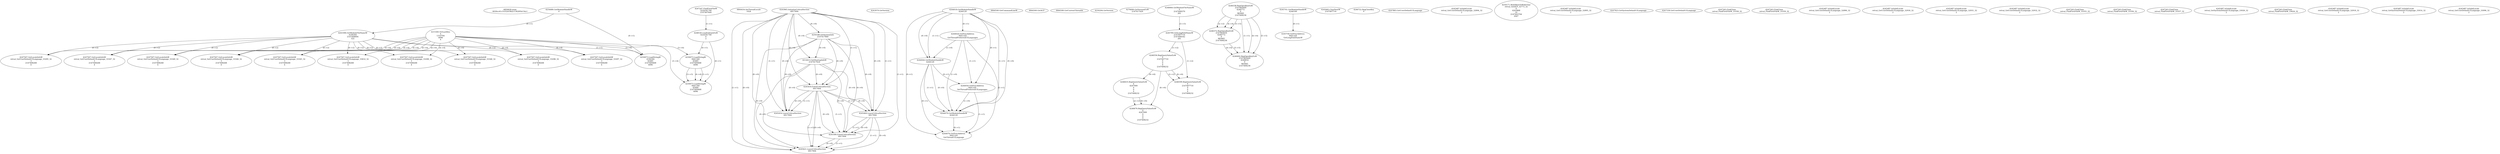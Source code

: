 // Global SCDG with merge call
digraph {
	0 [label="6850628.main
0030cc41c31f32418b2c136285b154c1"]
	1 [label="4254480.GetModuleHandleW
0"]
	2 [label="6844434.SetThreadLocale
1024"]
	3 [label="4243965.InitializeCriticalSection
6917004"]
	4 [label="4243979.GetVersion
"]
	5 [label="4244018.GetModuleHandleW
4244120"]
	6 [label="4244024.GetProcAddress
9441320
GetThreadPreferredUILanguages"]
	5 -> 6 [label="(0-->1)"]
	7 [label="4244044.GetModuleHandleW
4244120"]
	5 -> 7 [label="(1-->1)"]
	5 -> 7 [label="(0-->0)"]
	6 -> 7 [label="(1-->0)"]
	8 [label="4244050.GetProcAddress
9441320
SetThreadPreferredUILanguages"]
	5 -> 8 [label="(0-->1)"]
	6 -> 8 [label="(1-->1)"]
	7 -> 8 [label="(0-->1)"]
	9 [label="4244070.GetModuleHandleW
4244120"]
	5 -> 9 [label="(1-->1)"]
	7 -> 9 [label="(1-->1)"]
	5 -> 9 [label="(0-->0)"]
	6 -> 9 [label="(1-->0)"]
	7 -> 9 [label="(0-->0)"]
	8 -> 9 [label="(1-->0)"]
	10 [label="4244076.GetProcAddress
9441320
GetThreadUILanguage"]
	5 -> 10 [label="(0-->1)"]
	6 -> 10 [label="(1-->1)"]
	7 -> 10 [label="(0-->1)"]
	8 -> 10 [label="(1-->1)"]
	9 -> 10 [label="(0-->1)"]
	11 [label="4250188.GetSystemInfo
2147417660"]
	3 -> 11 [label="(0-->0)"]
	12 [label="6844540.GetCommandLineW
"]
	13 [label="4214413.GetStartupInfoW
2147417624"]
	3 -> 13 [label="(0-->0)"]
	11 -> 13 [label="(0-->0)"]
	14 [label="6844560.GetACP
"]
	15 [label="6844580.GetCurrentThreadId
"]
	16 [label="4250204.GetVersion
"]
	17 [label="4276690.GetVersionExW
2147417420"]
	18 [label="4243306.GetModuleFileNameW
4194304
2147408904
522"]
	1 -> 18 [label="(0-->1)"]
	19 [label="4248064.GetModuleFileNameW
0
2147408370
261"]
	20 [label="4215383.VirtualAlloc
0
1310704
4096
4"]
	21 [label="4246338.RegOpenKeyExW
2147483649
4246772
0
983065
2147408236"]
	22 [label="4245741.GetModuleHandleW
4246160"]
	23 [label="4245758.GetProcAddress
9441320
GetLongPathNameW"]
	22 -> 23 [label="(0-->1)"]
	24 [label="4245785.GetLongPathNameW
2147407710
2147406542
261"]
	19 -> 24 [label="(3-->3)"]
	25 [label="4245683.CharNextW
2147407716"]
	26 [label="4246556.RegQueryValueExW
0
2147407710
0
0
0
2147408232"]
	24 -> 26 [label="(1-->2)"]
	27 [label="4246635.RegQueryValueExW
0
4247000
0
0
0
2147408232"]
	26 -> 27 [label="(6-->6)"]
	28 [label="4246722.RegCloseKey
0"]
	29 [label="4247883.GetUserDefaultUILanguage
"]
	30 [label="4245418.EnterCriticalSection
6917004"]
	3 -> 30 [label="(1-->1)"]
	3 -> 30 [label="(0-->0)"]
	11 -> 30 [label="(0-->0)"]
	13 -> 30 [label="(0-->0)"]
	31 [label="4245469.LeaveCriticalSection
6917004"]
	3 -> 31 [label="(1-->1)"]
	30 -> 31 [label="(1-->1)"]
	3 -> 31 [label="(0-->0)"]
	11 -> 31 [label="(0-->0)"]
	13 -> 31 [label="(0-->0)"]
	30 -> 31 [label="(0-->0)"]
	32 [label="4245487.IsValidLocale
retval_GetUserDefaultUILanguage_32894_32
2"]
	33 [label="4250171.MultiByteToWideChar
retval_GetACP_32773_32
0
4243868
10
2147403704
2047"]
	34 [label="4246372.RegOpenKeyExW
2147483650
4246772
0
983065
2147408236"]
	21 -> 34 [label="(2-->2)"]
	21 -> 34 [label="(4-->4)"]
	21 -> 34 [label="(5-->5)"]
	35 [label="4245487.IsValidLocale
retval_GetUserDefaultUILanguage_32895_32
2"]
	36 [label="4246676.RegQueryValueExW
0
4247000
0
0
0
2147408232"]
	27 -> 36 [label="(2-->2)"]
	26 -> 36 [label="(6-->6)"]
	27 -> 36 [label="(6-->6)"]
	37 [label="4245454.LeaveCriticalSection
6917004"]
	3 -> 37 [label="(1-->1)"]
	30 -> 37 [label="(1-->1)"]
	3 -> 37 [label="(0-->0)"]
	11 -> 37 [label="(0-->0)"]
	13 -> 37 [label="(0-->0)"]
	30 -> 37 [label="(0-->0)"]
	38 [label="4247923.GetSystemDefaultUILanguage
"]
	39 [label="4247558.GetUserDefaultUILanguage
"]
	40 [label="4247567.GetLocaleInfoW
retval_GetUserDefaultUILanguage_33348_32
3
2147408268
4"]
	18 -> 40 [label="(0-->2)"]
	20 -> 40 [label="(4-->4)"]
	41 [label="4247247.FindFirstFileW
3224341740
2147407640"]
	42 [label="4247263.FindClose
retval_FindFirstFileW_33358_32"]
	43 [label="4248145.LoadLibraryExW
3224341740
0
2"]
	41 -> 43 [label="(1-->1)"]
	44 [label="4250073.LoadStringW
9441340
65485
2147409468
4096"]
	43 -> 44 [label="(0-->1)"]
	20 -> 44 [label="(3-->4)"]
	45 [label="4246599.RegQueryValueExW
0
2147407710
0
0
0
2147408232"]
	24 -> 45 [label="(1-->2)"]
	26 -> 45 [label="(2-->2)"]
	26 -> 45 [label="(6-->6)"]
	46 [label="4247567.GetLocaleInfoW
retval_GetUserDefaultUILanguage_33349_32
3
2147408268
4"]
	18 -> 46 [label="(0-->2)"]
	20 -> 46 [label="(4-->4)"]
	47 [label="4247263.FindClose
retval_FindFirstFileW_33359_32"]
	48 [label="4245487.IsValidLocale
retval_GetUserDefaultUILanguage_32896_32
2"]
	49 [label="4245487.IsValidLocale
retval_GetUserDefaultUILanguage_32930_32
2"]
	50 [label="4245580.EnterCriticalSection
6917004"]
	3 -> 50 [label="(1-->1)"]
	30 -> 50 [label="(1-->1)"]
	31 -> 50 [label="(1-->1)"]
	3 -> 50 [label="(0-->0)"]
	11 -> 50 [label="(0-->0)"]
	13 -> 50 [label="(0-->0)"]
	30 -> 50 [label="(0-->0)"]
	31 -> 50 [label="(0-->0)"]
	51 [label="4245621.LeaveCriticalSection
6917004"]
	3 -> 51 [label="(1-->1)"]
	30 -> 51 [label="(1-->1)"]
	31 -> 51 [label="(1-->1)"]
	50 -> 51 [label="(1-->1)"]
	3 -> 51 [label="(0-->0)"]
	11 -> 51 [label="(0-->0)"]
	13 -> 51 [label="(0-->0)"]
	30 -> 51 [label="(0-->0)"]
	31 -> 51 [label="(0-->0)"]
	50 -> 51 [label="(0-->0)"]
	52 [label="4247567.GetLocaleInfoW
retval_GetUserDefaultUILanguage_33295_32
3
2147408268
4"]
	18 -> 52 [label="(0-->2)"]
	20 -> 52 [label="(4-->4)"]
	53 [label="4250073.LoadStringW
4194304
65485
2147409468
4096"]
	1 -> 53 [label="(0-->1)"]
	18 -> 53 [label="(1-->1)"]
	20 -> 53 [label="(3-->4)"]
	54 [label="4245487.IsValidLocale
retval_GetUserDefaultUILanguage_32931_32
2"]
	55 [label="4247567.GetLocaleInfoW
retval_GetUserDefaultUILanguage_33296_32
3
2147408268
4"]
	18 -> 55 [label="(0-->2)"]
	20 -> 55 [label="(4-->4)"]
	56 [label="4245487.IsValidLocale
retval_GetUserDefaultUILanguage_32932_32
2"]
	57 [label="4247567.GetLocaleInfoW
retval_GetUserDefaultUILanguage_33297_32
3
2147408268
4"]
	18 -> 57 [label="(0-->2)"]
	20 -> 57 [label="(4-->4)"]
	58 [label="4246402.RegOpenKeyExW
2147483649
4246832
0
983065
2147408236"]
	21 -> 58 [label="(1-->1)"]
	21 -> 58 [label="(4-->4)"]
	34 -> 58 [label="(4-->4)"]
	21 -> 58 [label="(5-->5)"]
	34 -> 58 [label="(5-->5)"]
	59 [label="4247567.GetLocaleInfoW
retval_GetUserDefaultUILanguage_33298_32
3
2147408268
4"]
	18 -> 59 [label="(0-->2)"]
	20 -> 59 [label="(4-->4)"]
	60 [label="4247567.GetLocaleInfoW
retval_GetUserDefaultUILanguage_33345_32
3
2147408268
4"]
	18 -> 60 [label="(0-->2)"]
	20 -> 60 [label="(4-->4)"]
	61 [label="4247263.FindClose
retval_FindFirstFileW_33355_32"]
	62 [label="4247567.GetLocaleInfoW
retval_GetUserDefaultUILanguage_33346_32
3
2147408268
4"]
	18 -> 62 [label="(0-->2)"]
	20 -> 62 [label="(4-->4)"]
	63 [label="4247263.FindClose
retval_FindFirstFileW_33356_32"]
	64 [label="4247567.GetLocaleInfoW
retval_GetUserDefaultUILanguage_33347_32
3
2147408268
4"]
	18 -> 64 [label="(0-->2)"]
	20 -> 64 [label="(4-->4)"]
	65 [label="4247263.FindClose
retval_FindFirstFileW_33357_32"]
	66 [label="4245487.IsValidLocale
retval_GetSystemDefaultUILanguage_33026_32
2"]
	67 [label="4247567.GetLocaleInfoW
retval_GetUserDefaultUILanguage_33614_32
3
2147408268
4"]
	18 -> 67 [label="(0-->2)"]
	20 -> 67 [label="(4-->4)"]
	68 [label="4247263.FindClose
retval_FindFirstFileW_33624_32"]
	69 [label="4250073.LoadStringW
9441340
65484
2147409468
4096"]
	43 -> 69 [label="(0-->1)"]
	44 -> 69 [label="(1-->1)"]
	44 -> 69 [label="(3-->3)"]
	20 -> 69 [label="(3-->4)"]
	44 -> 69 [label="(4-->4)"]
	70 [label="4245487.IsValidLocale
retval_GetUserDefaultUILanguage_32918_32
2"]
	71 [label="4245487.IsValidLocale
retval_GetSystemDefaultUILanguage_33014_32
2"]
	72 [label="4245487.IsValidLocale
retval_GetUserDefaultUILanguage_33096_32
2"]
}
